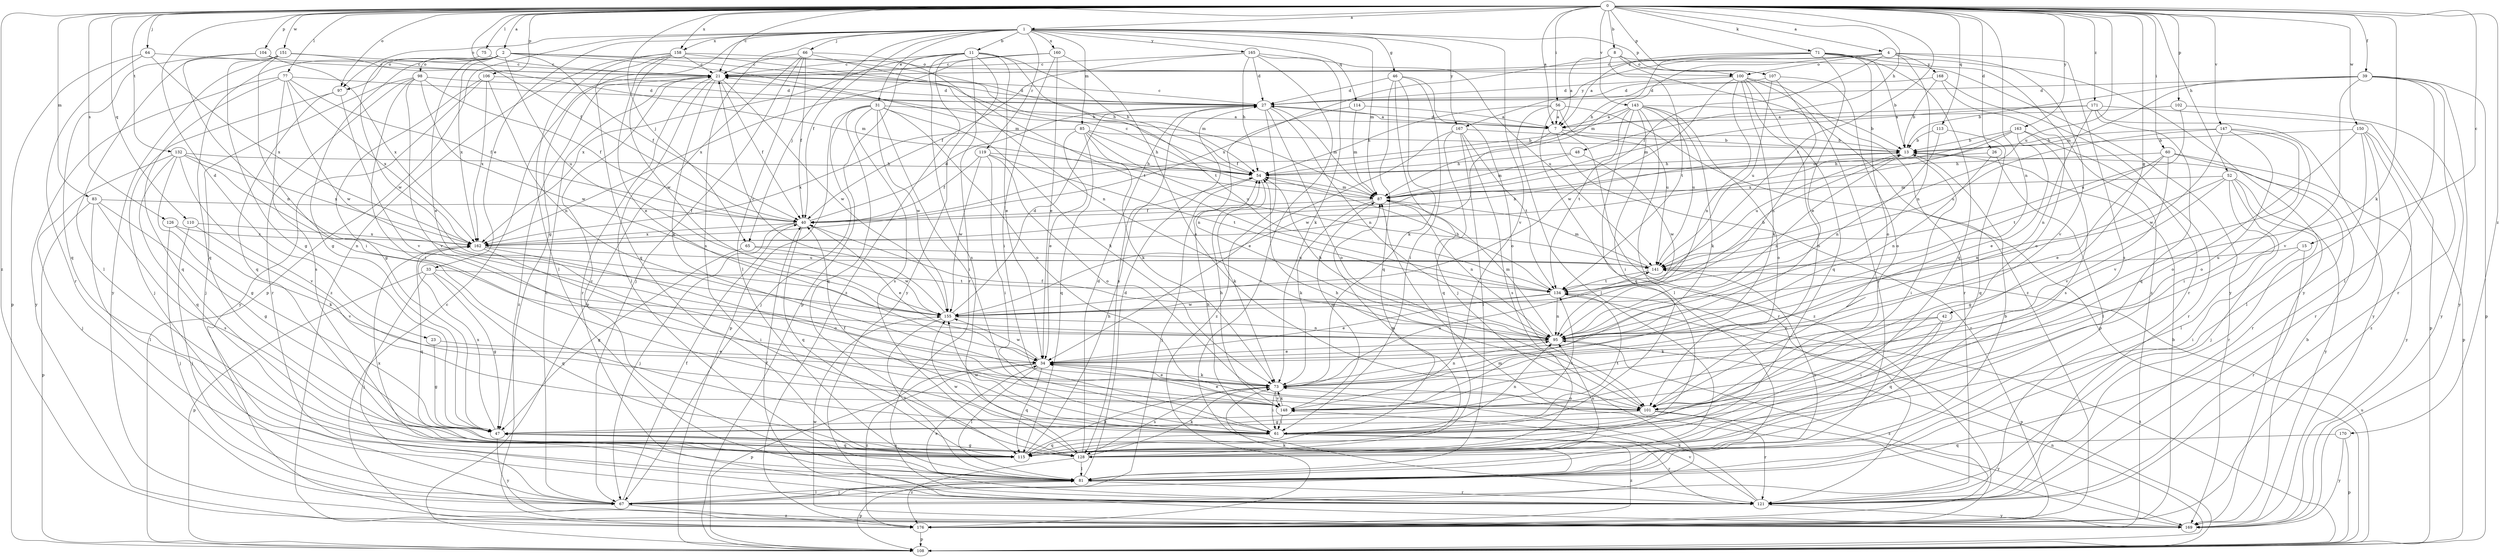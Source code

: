 strict digraph  {
0;
1;
2;
4;
7;
8;
11;
13;
15;
21;
23;
26;
27;
31;
33;
34;
39;
40;
42;
46;
47;
48;
52;
54;
56;
60;
61;
64;
65;
66;
67;
71;
73;
75;
77;
81;
83;
85;
87;
95;
97;
98;
100;
101;
102;
104;
106;
107;
108;
110;
113;
114;
115;
119;
121;
126;
128;
132;
134;
141;
143;
147;
148;
150;
151;
155;
158;
160;
162;
163;
165;
167;
168;
169;
170;
171;
176;
0 -> 1  [label=a];
0 -> 2  [label=a];
0 -> 4  [label=a];
0 -> 7  [label=a];
0 -> 8  [label=b];
0 -> 15  [label=c];
0 -> 21  [label=c];
0 -> 23  [label=d];
0 -> 26  [label=d];
0 -> 39  [label=f];
0 -> 40  [label=f];
0 -> 42  [label=g];
0 -> 48  [label=h];
0 -> 52  [label=h];
0 -> 56  [label=i];
0 -> 60  [label=i];
0 -> 64  [label=j];
0 -> 65  [label=j];
0 -> 71  [label=k];
0 -> 73  [label=k];
0 -> 75  [label=l];
0 -> 77  [label=l];
0 -> 83  [label=m];
0 -> 95  [label=n];
0 -> 97  [label=o];
0 -> 102  [label=p];
0 -> 104  [label=p];
0 -> 106  [label=p];
0 -> 107  [label=p];
0 -> 110  [label=q];
0 -> 113  [label=q];
0 -> 126  [label=s];
0 -> 132  [label=t];
0 -> 134  [label=t];
0 -> 141  [label=u];
0 -> 143  [label=v];
0 -> 147  [label=v];
0 -> 150  [label=w];
0 -> 151  [label=w];
0 -> 158  [label=x];
0 -> 163  [label=y];
0 -> 170  [label=z];
0 -> 171  [label=z];
0 -> 176  [label=z];
1 -> 11  [label=b];
1 -> 31  [label=e];
1 -> 33  [label=e];
1 -> 40  [label=f];
1 -> 46  [label=g];
1 -> 47  [label=g];
1 -> 65  [label=j];
1 -> 66  [label=j];
1 -> 85  [label=m];
1 -> 87  [label=m];
1 -> 97  [label=o];
1 -> 107  [label=p];
1 -> 108  [label=p];
1 -> 114  [label=q];
1 -> 119  [label=r];
1 -> 128  [label=s];
1 -> 148  [label=v];
1 -> 158  [label=x];
1 -> 160  [label=x];
1 -> 165  [label=y];
1 -> 167  [label=y];
2 -> 34  [label=e];
2 -> 40  [label=f];
2 -> 47  [label=g];
2 -> 54  [label=h];
2 -> 87  [label=m];
2 -> 97  [label=o];
2 -> 98  [label=o];
2 -> 100  [label=o];
2 -> 115  [label=q];
2 -> 141  [label=u];
2 -> 162  [label=x];
4 -> 21  [label=c];
4 -> 40  [label=f];
4 -> 87  [label=m];
4 -> 95  [label=n];
4 -> 100  [label=o];
4 -> 128  [label=s];
4 -> 148  [label=v];
4 -> 167  [label=y];
4 -> 168  [label=y];
7 -> 13  [label=b];
7 -> 27  [label=d];
7 -> 121  [label=r];
7 -> 155  [label=w];
7 -> 176  [label=z];
8 -> 7  [label=a];
8 -> 100  [label=o];
8 -> 134  [label=t];
8 -> 162  [label=x];
8 -> 169  [label=y];
8 -> 176  [label=z];
11 -> 21  [label=c];
11 -> 34  [label=e];
11 -> 54  [label=h];
11 -> 108  [label=p];
11 -> 121  [label=r];
11 -> 128  [label=s];
11 -> 134  [label=t];
11 -> 162  [label=x];
11 -> 169  [label=y];
11 -> 176  [label=z];
13 -> 54  [label=h];
13 -> 61  [label=i];
13 -> 95  [label=n];
13 -> 141  [label=u];
15 -> 61  [label=i];
15 -> 121  [label=r];
15 -> 141  [label=u];
21 -> 27  [label=d];
21 -> 40  [label=f];
21 -> 73  [label=k];
21 -> 81  [label=l];
21 -> 121  [label=r];
21 -> 155  [label=w];
21 -> 176  [label=z];
23 -> 34  [label=e];
23 -> 47  [label=g];
26 -> 54  [label=h];
26 -> 81  [label=l];
26 -> 95  [label=n];
27 -> 7  [label=a];
27 -> 21  [label=c];
27 -> 87  [label=m];
27 -> 95  [label=n];
27 -> 101  [label=o];
27 -> 128  [label=s];
27 -> 176  [label=z];
31 -> 7  [label=a];
31 -> 61  [label=i];
31 -> 67  [label=j];
31 -> 73  [label=k];
31 -> 101  [label=o];
31 -> 108  [label=p];
31 -> 115  [label=q];
31 -> 128  [label=s];
31 -> 155  [label=w];
33 -> 47  [label=g];
33 -> 67  [label=j];
33 -> 108  [label=p];
33 -> 115  [label=q];
33 -> 134  [label=t];
34 -> 73  [label=k];
34 -> 81  [label=l];
34 -> 108  [label=p];
34 -> 115  [label=q];
34 -> 155  [label=w];
34 -> 176  [label=z];
39 -> 13  [label=b];
39 -> 27  [label=d];
39 -> 81  [label=l];
39 -> 87  [label=m];
39 -> 108  [label=p];
39 -> 121  [label=r];
39 -> 148  [label=v];
39 -> 169  [label=y];
40 -> 27  [label=d];
40 -> 34  [label=e];
40 -> 67  [label=j];
40 -> 115  [label=q];
40 -> 162  [label=x];
42 -> 61  [label=i];
42 -> 73  [label=k];
42 -> 95  [label=n];
42 -> 115  [label=q];
46 -> 27  [label=d];
46 -> 61  [label=i];
46 -> 67  [label=j];
46 -> 73  [label=k];
46 -> 101  [label=o];
46 -> 115  [label=q];
47 -> 115  [label=q];
47 -> 128  [label=s];
47 -> 134  [label=t];
47 -> 162  [label=x];
47 -> 169  [label=y];
48 -> 54  [label=h];
48 -> 87  [label=m];
48 -> 155  [label=w];
52 -> 47  [label=g];
52 -> 67  [label=j];
52 -> 81  [label=l];
52 -> 87  [label=m];
52 -> 95  [label=n];
52 -> 121  [label=r];
52 -> 169  [label=y];
54 -> 21  [label=c];
54 -> 67  [label=j];
54 -> 73  [label=k];
54 -> 87  [label=m];
56 -> 7  [label=a];
56 -> 54  [label=h];
56 -> 81  [label=l];
56 -> 108  [label=p];
56 -> 141  [label=u];
56 -> 176  [label=z];
60 -> 34  [label=e];
60 -> 54  [label=h];
60 -> 121  [label=r];
60 -> 134  [label=t];
60 -> 148  [label=v];
60 -> 169  [label=y];
61 -> 40  [label=f];
61 -> 54  [label=h];
61 -> 95  [label=n];
61 -> 115  [label=q];
61 -> 121  [label=r];
61 -> 134  [label=t];
61 -> 155  [label=w];
61 -> 176  [label=z];
64 -> 21  [label=c];
64 -> 108  [label=p];
64 -> 121  [label=r];
64 -> 162  [label=x];
65 -> 47  [label=g];
65 -> 141  [label=u];
65 -> 155  [label=w];
66 -> 21  [label=c];
66 -> 40  [label=f];
66 -> 67  [label=j];
66 -> 81  [label=l];
66 -> 95  [label=n];
66 -> 108  [label=p];
66 -> 134  [label=t];
67 -> 21  [label=c];
67 -> 40  [label=f];
67 -> 73  [label=k];
67 -> 81  [label=l];
67 -> 176  [label=z];
71 -> 7  [label=a];
71 -> 13  [label=b];
71 -> 21  [label=c];
71 -> 34  [label=e];
71 -> 54  [label=h];
71 -> 101  [label=o];
71 -> 115  [label=q];
71 -> 169  [label=y];
71 -> 176  [label=z];
73 -> 34  [label=e];
73 -> 61  [label=i];
73 -> 95  [label=n];
73 -> 101  [label=o];
73 -> 128  [label=s];
73 -> 141  [label=u];
73 -> 148  [label=v];
75 -> 21  [label=c];
75 -> 155  [label=w];
77 -> 27  [label=d];
77 -> 40  [label=f];
77 -> 115  [label=q];
77 -> 128  [label=s];
77 -> 155  [label=w];
77 -> 162  [label=x];
77 -> 169  [label=y];
81 -> 13  [label=b];
81 -> 21  [label=c];
81 -> 27  [label=d];
81 -> 67  [label=j];
81 -> 108  [label=p];
81 -> 121  [label=r];
81 -> 141  [label=u];
81 -> 162  [label=x];
83 -> 40  [label=f];
83 -> 47  [label=g];
83 -> 81  [label=l];
83 -> 108  [label=p];
83 -> 128  [label=s];
85 -> 13  [label=b];
85 -> 34  [label=e];
85 -> 54  [label=h];
85 -> 73  [label=k];
85 -> 115  [label=q];
85 -> 141  [label=u];
85 -> 162  [label=x];
87 -> 40  [label=f];
87 -> 73  [label=k];
87 -> 95  [label=n];
95 -> 34  [label=e];
95 -> 40  [label=f];
95 -> 54  [label=h];
95 -> 87  [label=m];
95 -> 176  [label=z];
97 -> 67  [label=j];
97 -> 115  [label=q];
97 -> 148  [label=v];
98 -> 27  [label=d];
98 -> 40  [label=f];
98 -> 61  [label=i];
98 -> 67  [label=j];
98 -> 121  [label=r];
98 -> 148  [label=v];
98 -> 155  [label=w];
100 -> 27  [label=d];
100 -> 73  [label=k];
100 -> 81  [label=l];
100 -> 95  [label=n];
100 -> 101  [label=o];
100 -> 115  [label=q];
100 -> 121  [label=r];
100 -> 155  [label=w];
101 -> 47  [label=g];
101 -> 54  [label=h];
101 -> 121  [label=r];
101 -> 169  [label=y];
102 -> 7  [label=a];
102 -> 141  [label=u];
102 -> 169  [label=y];
104 -> 21  [label=c];
104 -> 95  [label=n];
104 -> 115  [label=q];
104 -> 162  [label=x];
106 -> 27  [label=d];
106 -> 47  [label=g];
106 -> 95  [label=n];
106 -> 162  [label=x];
106 -> 169  [label=y];
107 -> 27  [label=d];
107 -> 95  [label=n];
107 -> 101  [label=o];
107 -> 141  [label=u];
108 -> 95  [label=n];
108 -> 134  [label=t];
108 -> 141  [label=u];
110 -> 67  [label=j];
110 -> 148  [label=v];
110 -> 162  [label=x];
113 -> 13  [label=b];
113 -> 95  [label=n];
113 -> 115  [label=q];
114 -> 7  [label=a];
114 -> 87  [label=m];
114 -> 95  [label=n];
115 -> 54  [label=h];
115 -> 73  [label=k];
119 -> 40  [label=f];
119 -> 54  [label=h];
119 -> 61  [label=i];
119 -> 101  [label=o];
119 -> 134  [label=t];
119 -> 155  [label=w];
121 -> 34  [label=e];
121 -> 40  [label=f];
121 -> 73  [label=k];
121 -> 148  [label=v];
121 -> 169  [label=y];
126 -> 67  [label=j];
126 -> 73  [label=k];
126 -> 162  [label=x];
128 -> 27  [label=d];
128 -> 47  [label=g];
128 -> 73  [label=k];
128 -> 81  [label=l];
128 -> 87  [label=m];
128 -> 95  [label=n];
128 -> 155  [label=w];
128 -> 176  [label=z];
132 -> 47  [label=g];
132 -> 54  [label=h];
132 -> 67  [label=j];
132 -> 95  [label=n];
132 -> 115  [label=q];
132 -> 148  [label=v];
132 -> 162  [label=x];
134 -> 13  [label=b];
134 -> 34  [label=e];
134 -> 54  [label=h];
134 -> 95  [label=n];
134 -> 108  [label=p];
134 -> 155  [label=w];
141 -> 87  [label=m];
141 -> 134  [label=t];
143 -> 7  [label=a];
143 -> 13  [label=b];
143 -> 40  [label=f];
143 -> 61  [label=i];
143 -> 73  [label=k];
143 -> 81  [label=l];
143 -> 101  [label=o];
143 -> 115  [label=q];
143 -> 134  [label=t];
143 -> 141  [label=u];
147 -> 13  [label=b];
147 -> 61  [label=i];
147 -> 101  [label=o];
147 -> 141  [label=u];
147 -> 148  [label=v];
147 -> 155  [label=w];
148 -> 34  [label=e];
148 -> 54  [label=h];
148 -> 61  [label=i];
148 -> 73  [label=k];
148 -> 87  [label=m];
150 -> 13  [label=b];
150 -> 81  [label=l];
150 -> 101  [label=o];
150 -> 108  [label=p];
150 -> 121  [label=r];
150 -> 176  [label=z];
151 -> 21  [label=c];
151 -> 47  [label=g];
151 -> 61  [label=i];
151 -> 81  [label=l];
151 -> 87  [label=m];
151 -> 169  [label=y];
155 -> 21  [label=c];
155 -> 27  [label=d];
155 -> 81  [label=l];
155 -> 95  [label=n];
158 -> 21  [label=c];
158 -> 34  [label=e];
158 -> 54  [label=h];
158 -> 81  [label=l];
158 -> 87  [label=m];
158 -> 115  [label=q];
158 -> 155  [label=w];
158 -> 176  [label=z];
160 -> 21  [label=c];
160 -> 34  [label=e];
160 -> 61  [label=i];
160 -> 101  [label=o];
160 -> 162  [label=x];
162 -> 13  [label=b];
162 -> 61  [label=i];
162 -> 101  [label=o];
162 -> 115  [label=q];
162 -> 141  [label=u];
163 -> 13  [label=b];
163 -> 34  [label=e];
163 -> 87  [label=m];
163 -> 121  [label=r];
163 -> 128  [label=s];
163 -> 162  [label=x];
165 -> 21  [label=c];
165 -> 27  [label=d];
165 -> 40  [label=f];
165 -> 54  [label=h];
165 -> 73  [label=k];
165 -> 121  [label=r];
165 -> 141  [label=u];
167 -> 13  [label=b];
167 -> 34  [label=e];
167 -> 81  [label=l];
167 -> 115  [label=q];
167 -> 128  [label=s];
167 -> 134  [label=t];
168 -> 13  [label=b];
168 -> 27  [label=d];
168 -> 101  [label=o];
168 -> 121  [label=r];
169 -> 13  [label=b];
169 -> 87  [label=m];
169 -> 155  [label=w];
170 -> 108  [label=p];
170 -> 115  [label=q];
170 -> 169  [label=y];
171 -> 7  [label=a];
171 -> 87  [label=m];
171 -> 95  [label=n];
171 -> 108  [label=p];
171 -> 115  [label=q];
171 -> 169  [label=y];
176 -> 13  [label=b];
176 -> 21  [label=c];
176 -> 108  [label=p];
}
